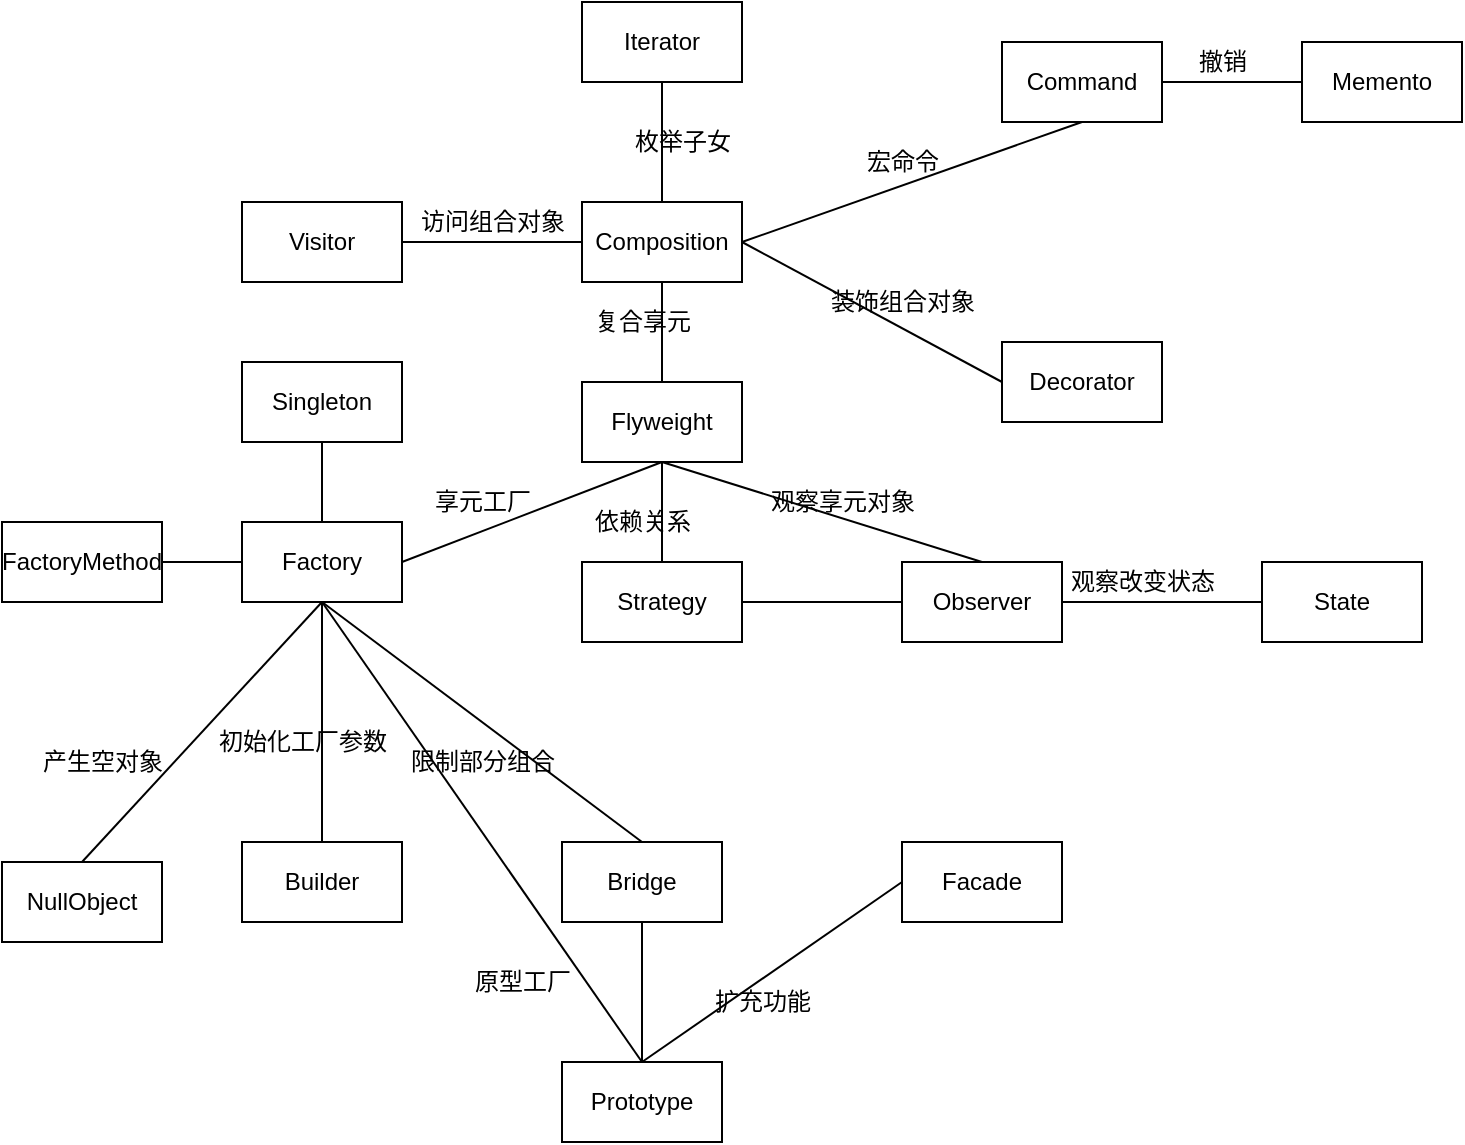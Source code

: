 <mxfile version="15.6.5" type="github">
  <diagram id="yJg1Kb8j-frXyEde3Gr0" name="Page-1">
    <mxGraphModel dx="946" dy="557" grid="1" gridSize="10" guides="1" tooltips="1" connect="1" arrows="1" fold="1" page="1" pageScale="1" pageWidth="827" pageHeight="1169" math="0" shadow="0">
      <root>
        <mxCell id="0" />
        <mxCell id="1" parent="0" />
        <mxCell id="yvM0evaUFP_A3iR6w8Kv-1" value="Composition" style="rounded=0;whiteSpace=wrap;html=1;fillColor=default;strokeColor=default;fontColor=default;" vertex="1" parent="1">
          <mxGeometry x="300" y="280" width="80" height="40" as="geometry" />
        </mxCell>
        <mxCell id="yvM0evaUFP_A3iR6w8Kv-2" value="Iterator" style="rounded=0;whiteSpace=wrap;html=1;fillColor=default;strokeColor=default;fontColor=default;" vertex="1" parent="1">
          <mxGeometry x="300" y="180" width="80" height="40" as="geometry" />
        </mxCell>
        <mxCell id="yvM0evaUFP_A3iR6w8Kv-3" value="Command&lt;span style=&quot;color: rgba(0 , 0 , 0 , 0) ; font-family: monospace ; font-size: 0px&quot;&gt;%3CmxGraphModel%3E%3Croot%3E%3CmxCell%20id%3D%220%22%2F%3E%3CmxCell%20id%3D%221%22%20parent%3D%220%22%2F%3E%3CmxCell%20id%3D%222%22%20value%3D%22Composition%22%20style%3D%22rounded%3D0%3BwhiteSpace%3Dwrap%3Bhtml%3D1%3BfillColor%3Ddefault%3BstrokeColor%3Ddefault%3BfontColor%3Ddefault%3B%22%20vertex%3D%221%22%20parent%3D%221%22%3E%3CmxGeometry%20x%3D%22340%22%20y%3D%22280%22%20width%3D%2280%22%20height%3D%2240%22%20as%3D%22geometry%22%2F%3E%3C%2FmxCell%3E%3C%2Froot%3E%3C%2FmxGraphModel%3E&lt;/span&gt;" style="rounded=0;whiteSpace=wrap;html=1;fillColor=default;strokeColor=default;fontColor=default;" vertex="1" parent="1">
          <mxGeometry x="510" y="200" width="80" height="40" as="geometry" />
        </mxCell>
        <mxCell id="yvM0evaUFP_A3iR6w8Kv-4" value="Flyweight" style="rounded=0;whiteSpace=wrap;html=1;fillColor=default;strokeColor=default;fontColor=default;" vertex="1" parent="1">
          <mxGeometry x="300" y="370" width="80" height="40" as="geometry" />
        </mxCell>
        <mxCell id="yvM0evaUFP_A3iR6w8Kv-5" value="Visitor" style="rounded=0;whiteSpace=wrap;html=1;fillColor=default;strokeColor=default;fontColor=default;" vertex="1" parent="1">
          <mxGeometry x="130" y="280" width="80" height="40" as="geometry" />
        </mxCell>
        <mxCell id="yvM0evaUFP_A3iR6w8Kv-6" value="Decorator" style="rounded=0;whiteSpace=wrap;html=1;fillColor=default;strokeColor=default;fontColor=default;" vertex="1" parent="1">
          <mxGeometry x="510" y="350" width="80" height="40" as="geometry" />
        </mxCell>
        <mxCell id="yvM0evaUFP_A3iR6w8Kv-7" value="Memento" style="rounded=0;whiteSpace=wrap;html=1;fillColor=default;strokeColor=default;fontColor=default;" vertex="1" parent="1">
          <mxGeometry x="660" y="200" width="80" height="40" as="geometry" />
        </mxCell>
        <mxCell id="yvM0evaUFP_A3iR6w8Kv-8" value="Factory" style="rounded=0;whiteSpace=wrap;html=1;fillColor=default;strokeColor=default;fontColor=default;" vertex="1" parent="1">
          <mxGeometry x="130" y="440" width="80" height="40" as="geometry" />
        </mxCell>
        <mxCell id="yvM0evaUFP_A3iR6w8Kv-9" value="Strategy" style="rounded=0;whiteSpace=wrap;html=1;fillColor=default;strokeColor=default;fontColor=default;" vertex="1" parent="1">
          <mxGeometry x="300" y="460" width="80" height="40" as="geometry" />
        </mxCell>
        <mxCell id="yvM0evaUFP_A3iR6w8Kv-10" value="Observer" style="rounded=0;whiteSpace=wrap;html=1;fillColor=default;strokeColor=default;fontColor=default;" vertex="1" parent="1">
          <mxGeometry x="460" y="460" width="80" height="40" as="geometry" />
        </mxCell>
        <mxCell id="yvM0evaUFP_A3iR6w8Kv-11" value="State" style="rounded=0;whiteSpace=wrap;html=1;fillColor=default;strokeColor=default;fontColor=default;" vertex="1" parent="1">
          <mxGeometry x="640" y="460" width="80" height="40" as="geometry" />
        </mxCell>
        <mxCell id="yvM0evaUFP_A3iR6w8Kv-12" value="FactoryMethod" style="rounded=0;whiteSpace=wrap;html=1;fillColor=default;strokeColor=default;fontColor=default;" vertex="1" parent="1">
          <mxGeometry x="10" y="440" width="80" height="40" as="geometry" />
        </mxCell>
        <mxCell id="yvM0evaUFP_A3iR6w8Kv-13" value="Builder" style="rounded=0;whiteSpace=wrap;html=1;fillColor=default;strokeColor=default;fontColor=default;" vertex="1" parent="1">
          <mxGeometry x="130" y="600" width="80" height="40" as="geometry" />
        </mxCell>
        <mxCell id="yvM0evaUFP_A3iR6w8Kv-14" value="Singleton" style="rounded=0;whiteSpace=wrap;html=1;fillColor=default;strokeColor=default;fontColor=default;" vertex="1" parent="1">
          <mxGeometry x="130" y="360" width="80" height="40" as="geometry" />
        </mxCell>
        <mxCell id="yvM0evaUFP_A3iR6w8Kv-15" value="NullObject" style="rounded=0;whiteSpace=wrap;html=1;fillColor=default;strokeColor=default;fontColor=default;" vertex="1" parent="1">
          <mxGeometry x="10" y="610" width="80" height="40" as="geometry" />
        </mxCell>
        <mxCell id="yvM0evaUFP_A3iR6w8Kv-16" value="Prototype" style="rounded=0;whiteSpace=wrap;html=1;fillColor=default;strokeColor=default;fontColor=default;" vertex="1" parent="1">
          <mxGeometry x="290" y="710" width="80" height="40" as="geometry" />
        </mxCell>
        <mxCell id="yvM0evaUFP_A3iR6w8Kv-17" value="Bridge" style="rounded=0;whiteSpace=wrap;html=1;fillColor=default;strokeColor=default;fontColor=default;" vertex="1" parent="1">
          <mxGeometry x="290" y="600" width="80" height="40" as="geometry" />
        </mxCell>
        <mxCell id="yvM0evaUFP_A3iR6w8Kv-18" value="Facade" style="rounded=0;whiteSpace=wrap;html=1;fillColor=default;strokeColor=default;fontColor=default;" vertex="1" parent="1">
          <mxGeometry x="460" y="600" width="80" height="40" as="geometry" />
        </mxCell>
        <mxCell id="yvM0evaUFP_A3iR6w8Kv-19" value="" style="endArrow=none;html=1;rounded=0;fontColor=default;entryX=0.5;entryY=1;entryDx=0;entryDy=0;strokeColor=default;labelBackgroundColor=default;exitX=0.5;exitY=0;exitDx=0;exitDy=0;edgeStyle=orthogonalEdgeStyle;curved=1;" edge="1" parent="1" source="yvM0evaUFP_A3iR6w8Kv-1" target="yvM0evaUFP_A3iR6w8Kv-2">
          <mxGeometry width="50" height="50" relative="1" as="geometry">
            <mxPoint x="390" y="330" as="sourcePoint" />
            <mxPoint x="440" y="280" as="targetPoint" />
          </mxGeometry>
        </mxCell>
        <mxCell id="yvM0evaUFP_A3iR6w8Kv-21" value="" style="endArrow=none;html=1;rounded=0;labelBackgroundColor=default;fontColor=default;strokeColor=default;exitX=1;exitY=0.5;exitDx=0;exitDy=0;entryX=0.5;entryY=1;entryDx=0;entryDy=0;" edge="1" parent="1" source="yvM0evaUFP_A3iR6w8Kv-1" target="yvM0evaUFP_A3iR6w8Kv-3">
          <mxGeometry width="50" height="50" relative="1" as="geometry">
            <mxPoint x="390" y="330" as="sourcePoint" />
            <mxPoint x="440" y="280" as="targetPoint" />
          </mxGeometry>
        </mxCell>
        <mxCell id="yvM0evaUFP_A3iR6w8Kv-23" value="" style="endArrow=none;html=1;rounded=0;fontColor=default;entryX=0;entryY=0.5;entryDx=0;entryDy=0;strokeColor=default;labelBackgroundColor=default;exitX=1;exitY=0.5;exitDx=0;exitDy=0;" edge="1" parent="1" source="yvM0evaUFP_A3iR6w8Kv-3" target="yvM0evaUFP_A3iR6w8Kv-7">
          <mxGeometry width="50" height="50" relative="1" as="geometry">
            <mxPoint x="390" y="290" as="sourcePoint" />
            <mxPoint x="390" y="230" as="targetPoint" />
          </mxGeometry>
        </mxCell>
        <mxCell id="yvM0evaUFP_A3iR6w8Kv-24" value="" style="endArrow=none;html=1;rounded=0;fontColor=default;entryX=0;entryY=0.5;entryDx=0;entryDy=0;strokeColor=default;labelBackgroundColor=default;exitX=1;exitY=0.5;exitDx=0;exitDy=0;" edge="1" parent="1" source="yvM0evaUFP_A3iR6w8Kv-1" target="yvM0evaUFP_A3iR6w8Kv-6">
          <mxGeometry width="50" height="50" relative="1" as="geometry">
            <mxPoint x="400" y="300" as="sourcePoint" />
            <mxPoint x="400" y="240" as="targetPoint" />
          </mxGeometry>
        </mxCell>
        <mxCell id="yvM0evaUFP_A3iR6w8Kv-25" value="" style="endArrow=none;html=1;rounded=0;fontColor=default;entryX=0.5;entryY=0;entryDx=0;entryDy=0;strokeColor=default;labelBackgroundColor=default;exitX=0.5;exitY=1;exitDx=0;exitDy=0;" edge="1" parent="1" source="yvM0evaUFP_A3iR6w8Kv-1" target="yvM0evaUFP_A3iR6w8Kv-4">
          <mxGeometry width="50" height="50" relative="1" as="geometry">
            <mxPoint x="410" y="310" as="sourcePoint" />
            <mxPoint x="410" y="250" as="targetPoint" />
          </mxGeometry>
        </mxCell>
        <mxCell id="yvM0evaUFP_A3iR6w8Kv-26" value="" style="endArrow=none;html=1;rounded=0;fontColor=default;entryX=1;entryY=0.5;entryDx=0;entryDy=0;strokeColor=default;labelBackgroundColor=default;exitX=0;exitY=0.5;exitDx=0;exitDy=0;edgeStyle=orthogonalEdgeStyle;curved=1;" edge="1" parent="1" source="yvM0evaUFP_A3iR6w8Kv-1" target="yvM0evaUFP_A3iR6w8Kv-5">
          <mxGeometry width="50" height="50" relative="1" as="geometry">
            <mxPoint x="420" y="320" as="sourcePoint" />
            <mxPoint x="420" y="260" as="targetPoint" />
          </mxGeometry>
        </mxCell>
        <mxCell id="yvM0evaUFP_A3iR6w8Kv-27" value="" style="endArrow=none;html=1;rounded=0;labelBackgroundColor=default;fontColor=default;strokeColor=default;exitX=1;exitY=0.5;exitDx=0;exitDy=0;entryX=0.5;entryY=1;entryDx=0;entryDy=0;" edge="1" parent="1" source="yvM0evaUFP_A3iR6w8Kv-8" target="yvM0evaUFP_A3iR6w8Kv-4">
          <mxGeometry width="50" height="50" relative="1" as="geometry">
            <mxPoint x="390" y="450" as="sourcePoint" />
            <mxPoint x="440" y="400" as="targetPoint" />
          </mxGeometry>
        </mxCell>
        <mxCell id="yvM0evaUFP_A3iR6w8Kv-28" value="" style="endArrow=none;html=1;rounded=0;fontColor=default;entryX=0.5;entryY=1;entryDx=0;entryDy=0;strokeColor=default;labelBackgroundColor=default;exitX=0.5;exitY=0;exitDx=0;exitDy=0;" edge="1" parent="1" source="yvM0evaUFP_A3iR6w8Kv-9" target="yvM0evaUFP_A3iR6w8Kv-4">
          <mxGeometry width="50" height="50" relative="1" as="geometry">
            <mxPoint x="430" y="330" as="sourcePoint" />
            <mxPoint x="430" y="270" as="targetPoint" />
          </mxGeometry>
        </mxCell>
        <mxCell id="yvM0evaUFP_A3iR6w8Kv-29" value="" style="endArrow=none;html=1;rounded=0;fontColor=default;entryX=0.5;entryY=1;entryDx=0;entryDy=0;strokeColor=default;labelBackgroundColor=default;exitX=0.5;exitY=0;exitDx=0;exitDy=0;" edge="1" parent="1" source="yvM0evaUFP_A3iR6w8Kv-10" target="yvM0evaUFP_A3iR6w8Kv-4">
          <mxGeometry width="50" height="50" relative="1" as="geometry">
            <mxPoint x="440" y="340" as="sourcePoint" />
            <mxPoint x="440" y="280" as="targetPoint" />
          </mxGeometry>
        </mxCell>
        <mxCell id="yvM0evaUFP_A3iR6w8Kv-30" value="" style="endArrow=none;html=1;rounded=0;fontColor=default;entryX=1;entryY=0.5;entryDx=0;entryDy=0;strokeColor=default;labelBackgroundColor=default;exitX=0;exitY=0.5;exitDx=0;exitDy=0;" edge="1" parent="1" source="yvM0evaUFP_A3iR6w8Kv-11" target="yvM0evaUFP_A3iR6w8Kv-10">
          <mxGeometry width="50" height="50" relative="1" as="geometry">
            <mxPoint x="450" y="350" as="sourcePoint" />
            <mxPoint x="450" y="290" as="targetPoint" />
          </mxGeometry>
        </mxCell>
        <mxCell id="yvM0evaUFP_A3iR6w8Kv-31" value="" style="endArrow=none;html=1;rounded=0;fontColor=default;entryX=0;entryY=0.5;entryDx=0;entryDy=0;strokeColor=default;labelBackgroundColor=default;exitX=1;exitY=0.5;exitDx=0;exitDy=0;" edge="1" parent="1" source="yvM0evaUFP_A3iR6w8Kv-9" target="yvM0evaUFP_A3iR6w8Kv-10">
          <mxGeometry width="50" height="50" relative="1" as="geometry">
            <mxPoint x="460" y="360" as="sourcePoint" />
            <mxPoint x="460" y="300" as="targetPoint" />
          </mxGeometry>
        </mxCell>
        <mxCell id="yvM0evaUFP_A3iR6w8Kv-34" value="" style="endArrow=none;html=1;rounded=0;fontColor=default;entryX=0;entryY=0.5;entryDx=0;entryDy=0;strokeColor=default;labelBackgroundColor=default;exitX=1;exitY=0.5;exitDx=0;exitDy=0;" edge="1" parent="1" source="yvM0evaUFP_A3iR6w8Kv-12" target="yvM0evaUFP_A3iR6w8Kv-8">
          <mxGeometry width="50" height="50" relative="1" as="geometry">
            <mxPoint x="470" y="370" as="sourcePoint" />
            <mxPoint x="470" y="310" as="targetPoint" />
          </mxGeometry>
        </mxCell>
        <mxCell id="yvM0evaUFP_A3iR6w8Kv-35" value="" style="endArrow=none;html=1;rounded=0;fontColor=default;entryX=0.5;entryY=0;entryDx=0;entryDy=0;strokeColor=default;labelBackgroundColor=default;exitX=0.5;exitY=1;exitDx=0;exitDy=0;" edge="1" parent="1" source="yvM0evaUFP_A3iR6w8Kv-8" target="yvM0evaUFP_A3iR6w8Kv-13">
          <mxGeometry width="50" height="50" relative="1" as="geometry">
            <mxPoint x="480" y="380" as="sourcePoint" />
            <mxPoint x="480" y="320" as="targetPoint" />
          </mxGeometry>
        </mxCell>
        <mxCell id="yvM0evaUFP_A3iR6w8Kv-36" value="" style="endArrow=none;html=1;rounded=0;fontColor=default;entryX=0.5;entryY=0;entryDx=0;entryDy=0;strokeColor=default;labelBackgroundColor=default;exitX=0.5;exitY=1;exitDx=0;exitDy=0;" edge="1" parent="1" source="yvM0evaUFP_A3iR6w8Kv-8" target="yvM0evaUFP_A3iR6w8Kv-15">
          <mxGeometry width="50" height="50" relative="1" as="geometry">
            <mxPoint x="490" y="390" as="sourcePoint" />
            <mxPoint x="490" y="330" as="targetPoint" />
          </mxGeometry>
        </mxCell>
        <mxCell id="yvM0evaUFP_A3iR6w8Kv-37" value="" style="endArrow=none;html=1;rounded=0;fontColor=default;strokeColor=default;labelBackgroundColor=default;exitX=0.5;exitY=0;exitDx=0;exitDy=0;" edge="1" parent="1" source="yvM0evaUFP_A3iR6w8Kv-8" target="yvM0evaUFP_A3iR6w8Kv-14">
          <mxGeometry width="50" height="50" relative="1" as="geometry">
            <mxPoint x="500" y="400" as="sourcePoint" />
            <mxPoint x="500" y="340" as="targetPoint" />
          </mxGeometry>
        </mxCell>
        <mxCell id="yvM0evaUFP_A3iR6w8Kv-38" value="" style="endArrow=none;html=1;rounded=0;fontColor=default;entryX=0.5;entryY=0;entryDx=0;entryDy=0;strokeColor=default;labelBackgroundColor=default;" edge="1" parent="1" target="yvM0evaUFP_A3iR6w8Kv-16">
          <mxGeometry width="50" height="50" relative="1" as="geometry">
            <mxPoint x="170" y="480" as="sourcePoint" />
            <mxPoint x="510" y="350" as="targetPoint" />
          </mxGeometry>
        </mxCell>
        <mxCell id="yvM0evaUFP_A3iR6w8Kv-39" value="" style="endArrow=none;html=1;rounded=0;fontColor=default;entryX=0.5;entryY=1;entryDx=0;entryDy=0;strokeColor=default;labelBackgroundColor=default;exitX=0.5;exitY=0;exitDx=0;exitDy=0;" edge="1" parent="1" source="yvM0evaUFP_A3iR6w8Kv-16" target="yvM0evaUFP_A3iR6w8Kv-17">
          <mxGeometry width="50" height="50" relative="1" as="geometry">
            <mxPoint x="520" y="420" as="sourcePoint" />
            <mxPoint x="520" y="360" as="targetPoint" />
          </mxGeometry>
        </mxCell>
        <mxCell id="yvM0evaUFP_A3iR6w8Kv-40" value="" style="endArrow=none;html=1;rounded=0;fontColor=default;strokeColor=default;labelBackgroundColor=default;exitX=0;exitY=0.5;exitDx=0;exitDy=0;entryX=0.5;entryY=0;entryDx=0;entryDy=0;" edge="1" parent="1" source="yvM0evaUFP_A3iR6w8Kv-18" target="yvM0evaUFP_A3iR6w8Kv-16">
          <mxGeometry width="50" height="50" relative="1" as="geometry">
            <mxPoint x="530" y="430" as="sourcePoint" />
            <mxPoint x="250" y="710" as="targetPoint" />
          </mxGeometry>
        </mxCell>
        <mxCell id="yvM0evaUFP_A3iR6w8Kv-42" value="" style="endArrow=none;html=1;rounded=0;fontColor=default;entryX=0.5;entryY=1;entryDx=0;entryDy=0;strokeColor=default;labelBackgroundColor=default;exitX=0.5;exitY=0;exitDx=0;exitDy=0;" edge="1" parent="1" source="yvM0evaUFP_A3iR6w8Kv-17" target="yvM0evaUFP_A3iR6w8Kv-8">
          <mxGeometry width="50" height="50" relative="1" as="geometry">
            <mxPoint x="540" y="440" as="sourcePoint" />
            <mxPoint x="540" y="380" as="targetPoint" />
          </mxGeometry>
        </mxCell>
        <mxCell id="yvM0evaUFP_A3iR6w8Kv-47" value="枚举子女" style="text;html=1;align=center;verticalAlign=middle;resizable=0;points=[];autosize=1;strokeColor=none;fillColor=none;fontColor=default;" vertex="1" parent="1">
          <mxGeometry x="320" y="240" width="60" height="20" as="geometry" />
        </mxCell>
        <mxCell id="yvM0evaUFP_A3iR6w8Kv-48" value="宏命令" style="text;html=1;align=center;verticalAlign=middle;resizable=0;points=[];autosize=1;strokeColor=none;fillColor=none;fontColor=default;" vertex="1" parent="1">
          <mxGeometry x="435" y="250" width="50" height="20" as="geometry" />
        </mxCell>
        <mxCell id="yvM0evaUFP_A3iR6w8Kv-49" value="撤销" style="text;html=1;align=center;verticalAlign=middle;resizable=0;points=[];autosize=1;strokeColor=none;fillColor=none;fontColor=default;" vertex="1" parent="1">
          <mxGeometry x="600" y="200" width="40" height="20" as="geometry" />
        </mxCell>
        <mxCell id="yvM0evaUFP_A3iR6w8Kv-50" value="装饰组合对象" style="text;html=1;align=center;verticalAlign=middle;resizable=0;points=[];autosize=1;strokeColor=none;fillColor=none;fontColor=default;" vertex="1" parent="1">
          <mxGeometry x="415" y="320" width="90" height="20" as="geometry" />
        </mxCell>
        <mxCell id="yvM0evaUFP_A3iR6w8Kv-51" value="复合享元" style="text;html=1;align=center;verticalAlign=middle;resizable=0;points=[];autosize=1;strokeColor=none;fillColor=none;fontColor=default;" vertex="1" parent="1">
          <mxGeometry x="300" y="330" width="60" height="20" as="geometry" />
        </mxCell>
        <mxCell id="yvM0evaUFP_A3iR6w8Kv-52" value="访问组合对象" style="text;html=1;align=center;verticalAlign=middle;resizable=0;points=[];autosize=1;strokeColor=none;fillColor=none;fontColor=default;" vertex="1" parent="1">
          <mxGeometry x="210" y="280" width="90" height="20" as="geometry" />
        </mxCell>
        <mxCell id="yvM0evaUFP_A3iR6w8Kv-53" value="享元工厂" style="text;html=1;align=center;verticalAlign=middle;resizable=0;points=[];autosize=1;strokeColor=none;fillColor=none;fontColor=default;" vertex="1" parent="1">
          <mxGeometry x="220" y="420" width="60" height="20" as="geometry" />
        </mxCell>
        <mxCell id="yvM0evaUFP_A3iR6w8Kv-54" value="依赖关系" style="text;html=1;align=center;verticalAlign=middle;resizable=0;points=[];autosize=1;strokeColor=none;fillColor=none;fontColor=default;" vertex="1" parent="1">
          <mxGeometry x="300" y="430" width="60" height="20" as="geometry" />
        </mxCell>
        <mxCell id="yvM0evaUFP_A3iR6w8Kv-55" value="观察享元对象" style="text;html=1;align=center;verticalAlign=middle;resizable=0;points=[];autosize=1;strokeColor=none;fillColor=none;fontColor=default;" vertex="1" parent="1">
          <mxGeometry x="385" y="420" width="90" height="20" as="geometry" />
        </mxCell>
        <mxCell id="yvM0evaUFP_A3iR6w8Kv-56" value="观察改变状态" style="text;html=1;align=center;verticalAlign=middle;resizable=0;points=[];autosize=1;strokeColor=none;fillColor=none;fontColor=default;" vertex="1" parent="1">
          <mxGeometry x="535" y="460" width="90" height="20" as="geometry" />
        </mxCell>
        <mxCell id="yvM0evaUFP_A3iR6w8Kv-57" value="初始化工厂参数" style="text;html=1;align=center;verticalAlign=middle;resizable=0;points=[];autosize=1;strokeColor=none;fillColor=none;fontColor=default;" vertex="1" parent="1">
          <mxGeometry x="110" y="540" width="100" height="20" as="geometry" />
        </mxCell>
        <mxCell id="yvM0evaUFP_A3iR6w8Kv-58" value="产生空对象" style="text;html=1;align=center;verticalAlign=middle;resizable=0;points=[];autosize=1;strokeColor=none;fillColor=none;fontColor=default;" vertex="1" parent="1">
          <mxGeometry x="20" y="550" width="80" height="20" as="geometry" />
        </mxCell>
        <mxCell id="yvM0evaUFP_A3iR6w8Kv-59" value="限制部分组合" style="text;html=1;align=center;verticalAlign=middle;resizable=0;points=[];autosize=1;strokeColor=none;fillColor=none;fontColor=default;" vertex="1" parent="1">
          <mxGeometry x="205" y="550" width="90" height="20" as="geometry" />
        </mxCell>
        <mxCell id="yvM0evaUFP_A3iR6w8Kv-61" value="原型工厂" style="text;html=1;align=center;verticalAlign=middle;resizable=0;points=[];autosize=1;strokeColor=none;fillColor=none;fontColor=default;" vertex="1" parent="1">
          <mxGeometry x="240" y="660" width="60" height="20" as="geometry" />
        </mxCell>
        <mxCell id="yvM0evaUFP_A3iR6w8Kv-62" value="扩充功能" style="text;html=1;align=center;verticalAlign=middle;resizable=0;points=[];autosize=1;strokeColor=none;fillColor=none;fontColor=default;" vertex="1" parent="1">
          <mxGeometry x="360" y="670" width="60" height="20" as="geometry" />
        </mxCell>
      </root>
    </mxGraphModel>
  </diagram>
</mxfile>
